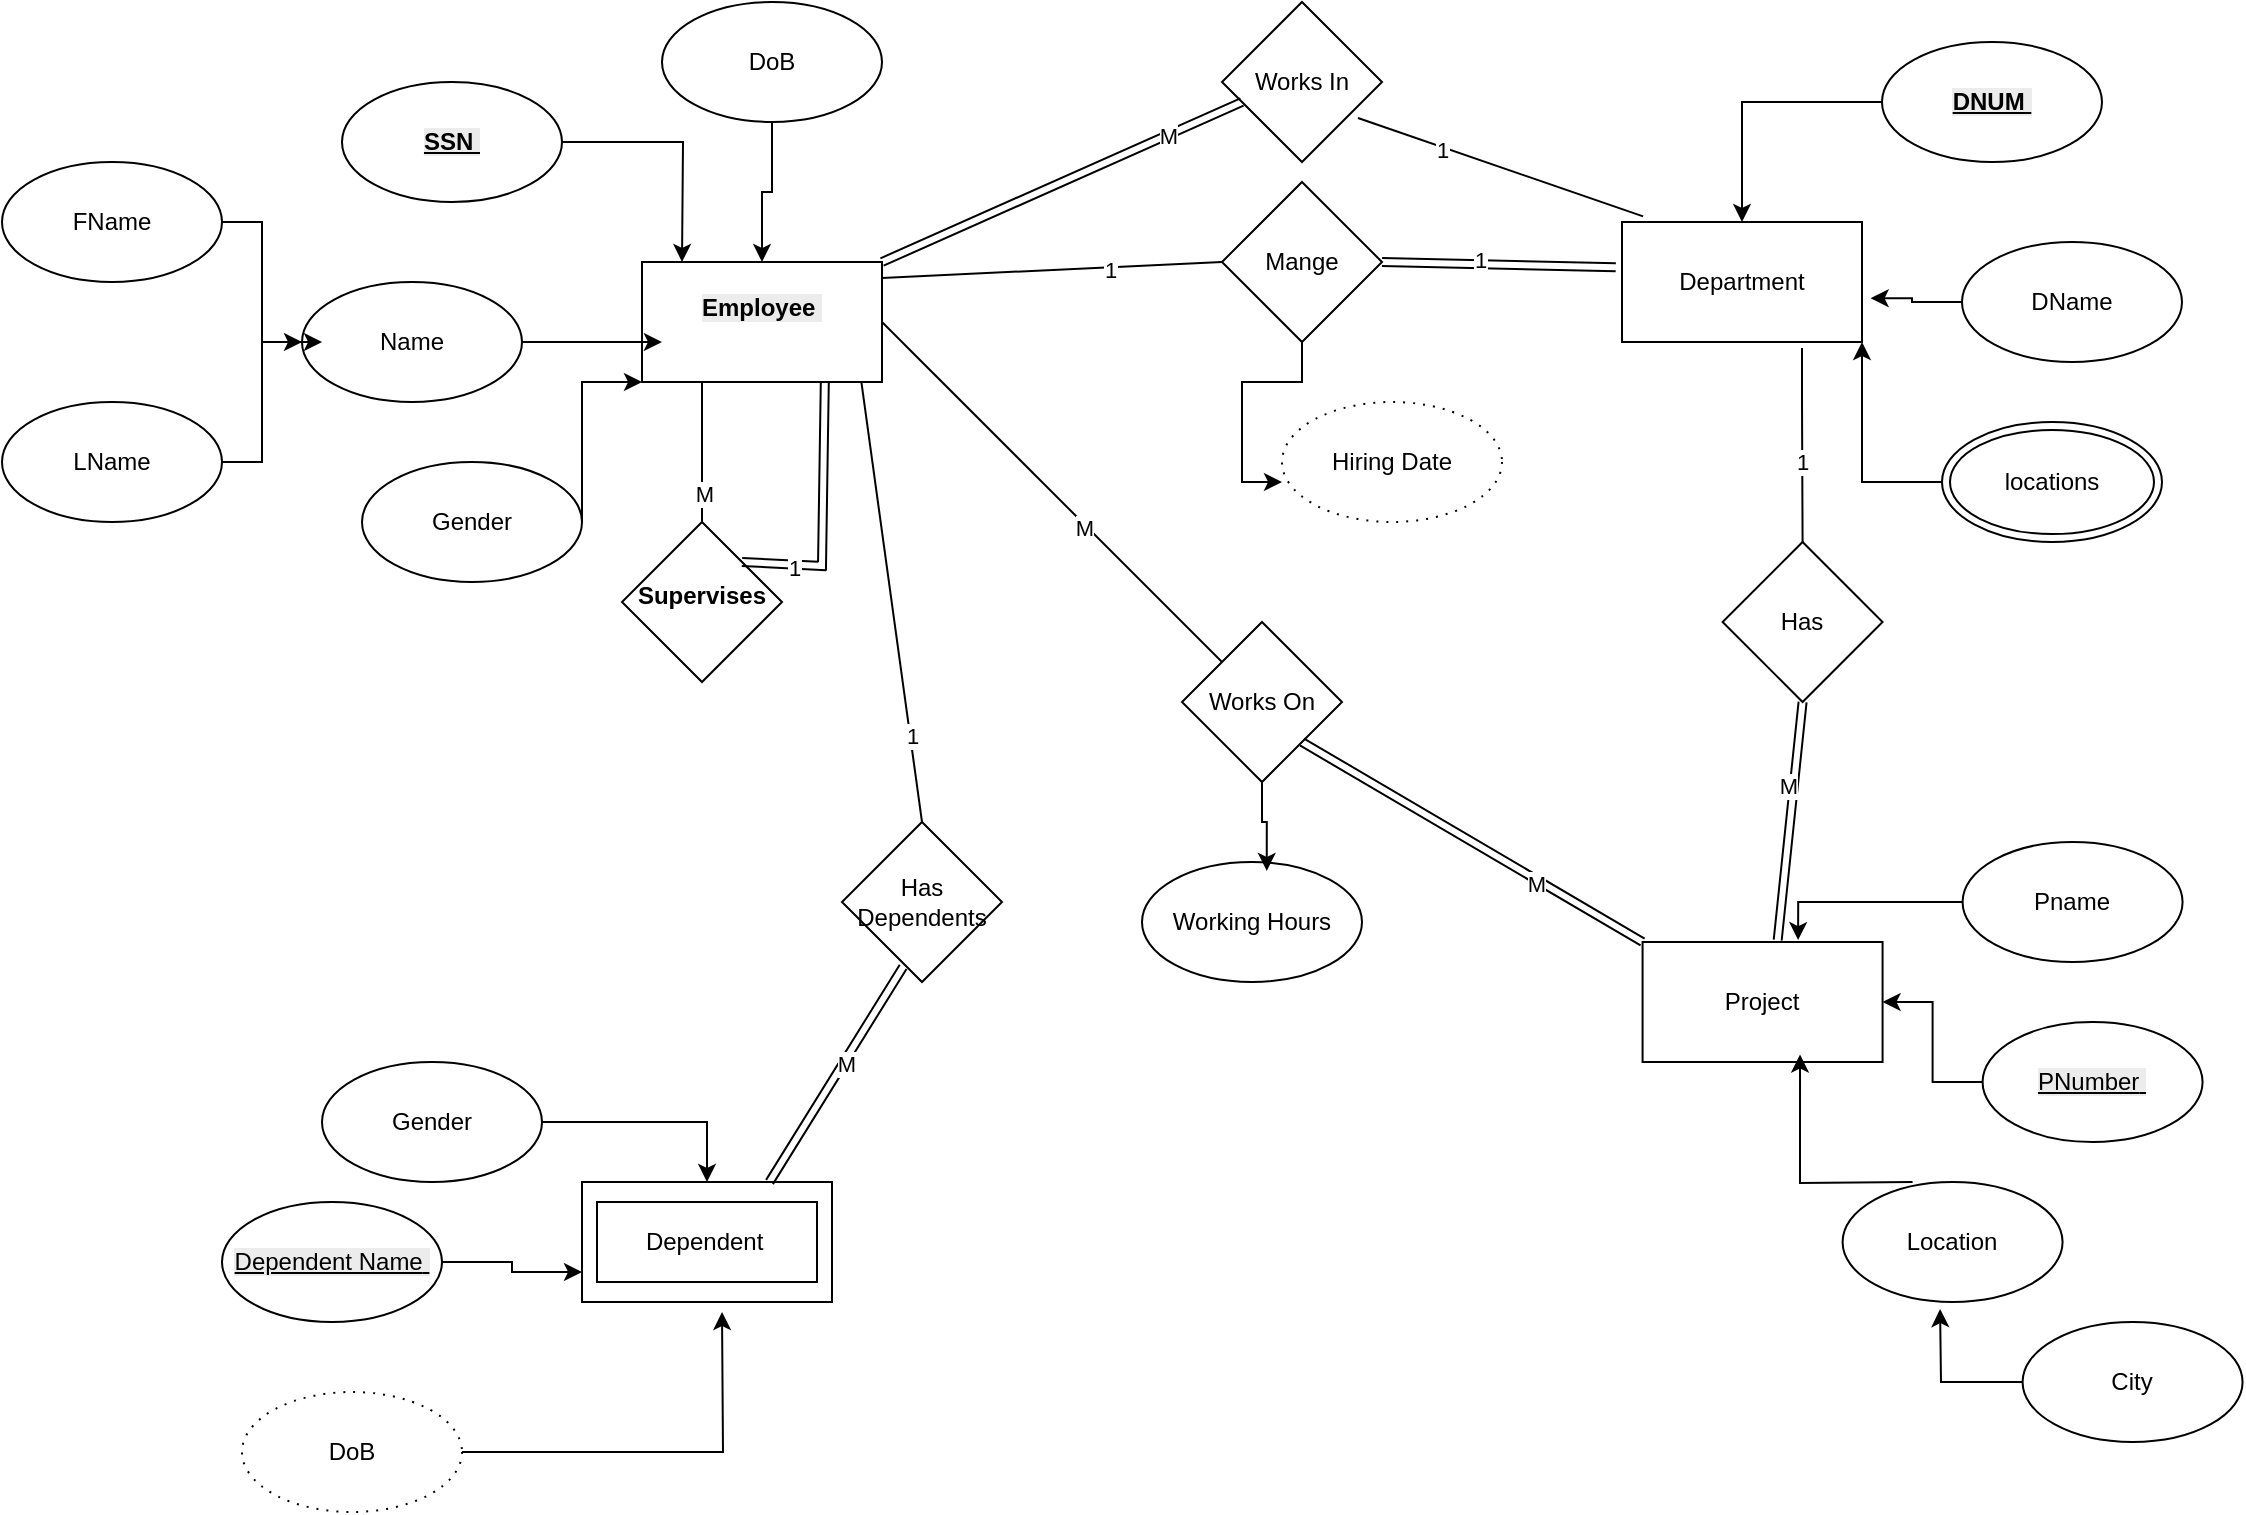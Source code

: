<mxfile version="26.2.14">
  <diagram id="R2lEEEUBdFMjLlhIrx00" name="Page-1">
    <mxGraphModel dx="1954" dy="622" grid="1" gridSize="10" guides="1" tooltips="1" connect="1" arrows="1" fold="1" page="1" pageScale="1" pageWidth="850" pageHeight="1100" math="0" shadow="0" extFonts="Permanent Marker^https://fonts.googleapis.com/css?family=Permanent+Marker">
      <root>
        <mxCell id="0" />
        <mxCell id="1" parent="0" />
        <mxCell id="DVsW5HRaYk_oVRqKMWnU-54" value="" style="shape=doubleRect;rounded=0;whiteSpace=wrap;html=1;" vertex="1" parent="1">
          <mxGeometry y="590" width="125" height="60" as="geometry" />
        </mxCell>
        <mxCell id="DVsW5HRaYk_oVRqKMWnU-56" value="Dependent&amp;nbsp;" style="rounded=0;whiteSpace=wrap;html=1;" vertex="1" parent="1">
          <mxGeometry x="7.5" y="600" width="110" height="40" as="geometry" />
        </mxCell>
        <mxCell id="DVsW5HRaYk_oVRqKMWnU-19" style="edgeStyle=orthogonalEdgeStyle;rounded=0;orthogonalLoop=1;jettySize=auto;html=1;" edge="1" parent="1" source="DVsW5HRaYk_oVRqKMWnU-14">
          <mxGeometry relative="1" as="geometry">
            <mxPoint x="50" y="130" as="targetPoint" />
          </mxGeometry>
        </mxCell>
        <mxCell id="DVsW5HRaYk_oVRqKMWnU-14" value="&lt;span style=&quot;color: rgb(0, 0, 0); font-family: Helvetica; font-size: 12px; font-style: normal; font-variant-ligatures: normal; font-variant-caps: normal; font-weight: 700; letter-spacing: normal; orphans: 2; text-align: left; text-indent: 0px; text-transform: none; widows: 2; word-spacing: 0px; -webkit-text-stroke-width: 0px; white-space: nowrap; background-color: rgb(236, 236, 236); text-decoration: underline; float: none; display: inline !important;&quot;&gt;SSN&amp;nbsp;&lt;/span&gt;" style="ellipse;whiteSpace=wrap;html=1;" vertex="1" parent="1">
          <mxGeometry x="-120" y="40" width="110" height="60" as="geometry" />
        </mxCell>
        <mxCell id="DVsW5HRaYk_oVRqKMWnU-15" value="&#xa;&lt;span style=&quot;color: rgb(0, 0, 0); font-family: Helvetica; font-size: 12px; font-style: normal; font-variant-ligatures: normal; font-variant-caps: normal; font-weight: 700; letter-spacing: normal; orphans: 2; text-align: center; text-indent: 0px; text-transform: none; widows: 2; word-spacing: 0px; -webkit-text-stroke-width: 0px; white-space: nowrap; background-color: rgb(236, 236, 236); text-decoration-thickness: initial; text-decoration-style: initial; text-decoration-color: initial; display: inline !important; float: none;&quot;&gt;Employee&amp;nbsp;&lt;/span&gt;&#xa;&#xa;" style="rounded=0;whiteSpace=wrap;html=1;" vertex="1" parent="1">
          <mxGeometry x="30" y="130" width="120" height="60" as="geometry" />
        </mxCell>
        <mxCell id="DVsW5HRaYk_oVRqKMWnU-18" value="&lt;span style=&quot;text-align: left; text-wrap-mode: nowrap;&quot;&gt;Name&lt;/span&gt;" style="ellipse;whiteSpace=wrap;html=1;" vertex="1" parent="1">
          <mxGeometry x="-140" y="140" width="110" height="60" as="geometry" />
        </mxCell>
        <mxCell id="DVsW5HRaYk_oVRqKMWnU-20" value="&lt;span style=&quot;text-align: left; text-wrap-mode: nowrap;&quot;&gt;LName&lt;/span&gt;" style="ellipse;whiteSpace=wrap;html=1;" vertex="1" parent="1">
          <mxGeometry x="-290" y="200" width="110" height="60" as="geometry" />
        </mxCell>
        <mxCell id="DVsW5HRaYk_oVRqKMWnU-23" style="edgeStyle=orthogonalEdgeStyle;rounded=0;orthogonalLoop=1;jettySize=auto;html=1;entryX=0;entryY=0.5;entryDx=0;entryDy=0;" edge="1" parent="1" source="DVsW5HRaYk_oVRqKMWnU-21" target="DVsW5HRaYk_oVRqKMWnU-18">
          <mxGeometry relative="1" as="geometry" />
        </mxCell>
        <mxCell id="DVsW5HRaYk_oVRqKMWnU-21" value="&lt;span style=&quot;text-align: left; text-wrap-mode: nowrap;&quot;&gt;FName&lt;/span&gt;" style="ellipse;whiteSpace=wrap;html=1;" vertex="1" parent="1">
          <mxGeometry x="-290" y="80" width="110" height="60" as="geometry" />
        </mxCell>
        <mxCell id="DVsW5HRaYk_oVRqKMWnU-24" style="edgeStyle=orthogonalEdgeStyle;rounded=0;orthogonalLoop=1;jettySize=auto;html=1;entryX=0.091;entryY=0.5;entryDx=0;entryDy=0;entryPerimeter=0;" edge="1" parent="1" source="DVsW5HRaYk_oVRqKMWnU-20" target="DVsW5HRaYk_oVRqKMWnU-18">
          <mxGeometry relative="1" as="geometry" />
        </mxCell>
        <mxCell id="DVsW5HRaYk_oVRqKMWnU-25" style="edgeStyle=orthogonalEdgeStyle;rounded=0;orthogonalLoop=1;jettySize=auto;html=1;entryX=0.083;entryY=0.667;entryDx=0;entryDy=0;entryPerimeter=0;" edge="1" parent="1" source="DVsW5HRaYk_oVRqKMWnU-18" target="DVsW5HRaYk_oVRqKMWnU-15">
          <mxGeometry relative="1" as="geometry" />
        </mxCell>
        <mxCell id="DVsW5HRaYk_oVRqKMWnU-27" style="edgeStyle=orthogonalEdgeStyle;rounded=0;orthogonalLoop=1;jettySize=auto;html=1;" edge="1" parent="1" source="DVsW5HRaYk_oVRqKMWnU-26">
          <mxGeometry relative="1" as="geometry">
            <mxPoint x="30" y="190" as="targetPoint" />
            <Array as="points">
              <mxPoint y="190" />
            </Array>
          </mxGeometry>
        </mxCell>
        <mxCell id="DVsW5HRaYk_oVRqKMWnU-26" value="&lt;span style=&quot;text-align: left; text-wrap-mode: nowrap;&quot;&gt;Gender&lt;/span&gt;" style="ellipse;whiteSpace=wrap;html=1;" vertex="1" parent="1">
          <mxGeometry x="-110" y="230" width="110" height="60" as="geometry" />
        </mxCell>
        <mxCell id="DVsW5HRaYk_oVRqKMWnU-31" style="edgeStyle=orthogonalEdgeStyle;rounded=0;orthogonalLoop=1;jettySize=auto;html=1;entryX=0.5;entryY=0;entryDx=0;entryDy=0;" edge="1" parent="1" source="DVsW5HRaYk_oVRqKMWnU-28" target="DVsW5HRaYk_oVRqKMWnU-15">
          <mxGeometry relative="1" as="geometry" />
        </mxCell>
        <mxCell id="DVsW5HRaYk_oVRqKMWnU-28" value="&lt;div style=&quot;text-align: left;&quot;&gt;&lt;span style=&quot;background-color: transparent; color: light-dark(rgb(0, 0, 0), rgb(255, 255, 255)); text-wrap-mode: nowrap;&quot;&gt;DoB&lt;/span&gt;&lt;/div&gt;" style="ellipse;whiteSpace=wrap;html=1;points=[[0,0,0,0,0],[0,0.5,0,0,0],[0,1,0,0,0],[0.5,0,0,0,0],[0.5,1,0,0,0],[1,0,0,0,0],[1,0.5,0,0,0],[1,1,0,0,0]];" vertex="1" parent="1">
          <mxGeometry x="40" width="110" height="60" as="geometry" />
        </mxCell>
        <mxCell id="DVsW5HRaYk_oVRqKMWnU-33" value="Department" style="rounded=0;whiteSpace=wrap;html=1;" vertex="1" parent="1">
          <mxGeometry x="520" y="110" width="120" height="60" as="geometry" />
        </mxCell>
        <mxCell id="DVsW5HRaYk_oVRqKMWnU-40" style="edgeStyle=orthogonalEdgeStyle;rounded=0;orthogonalLoop=1;jettySize=auto;html=1;entryX=0.5;entryY=0;entryDx=0;entryDy=0;" edge="1" parent="1" source="DVsW5HRaYk_oVRqKMWnU-34" target="DVsW5HRaYk_oVRqKMWnU-33">
          <mxGeometry relative="1" as="geometry" />
        </mxCell>
        <mxCell id="DVsW5HRaYk_oVRqKMWnU-34" value="&lt;span style=&quot;color: rgb(0, 0, 0); font-family: Helvetica; font-size: 12px; font-style: normal; font-variant-ligatures: normal; font-variant-caps: normal; font-weight: 700; letter-spacing: normal; orphans: 2; text-align: left; text-indent: 0px; text-transform: none; widows: 2; word-spacing: 0px; -webkit-text-stroke-width: 0px; white-space: nowrap; background-color: rgb(236, 236, 236); text-decoration: underline; float: none; display: inline !important;&quot;&gt;DNUM&amp;nbsp;&lt;/span&gt;" style="ellipse;whiteSpace=wrap;html=1;" vertex="1" parent="1">
          <mxGeometry x="650" y="20" width="110" height="60" as="geometry" />
        </mxCell>
        <mxCell id="DVsW5HRaYk_oVRqKMWnU-35" value="DName" style="ellipse;whiteSpace=wrap;html=1;" vertex="1" parent="1">
          <mxGeometry x="690" y="120" width="110" height="60" as="geometry" />
        </mxCell>
        <mxCell id="DVsW5HRaYk_oVRqKMWnU-36" value="locations" style="shape=doubleEllipse;whiteSpace=wrap;html=1;" vertex="1" parent="1">
          <mxGeometry x="680" y="210" width="110" height="60" as="geometry" />
        </mxCell>
        <mxCell id="DVsW5HRaYk_oVRqKMWnU-41" style="edgeStyle=orthogonalEdgeStyle;rounded=0;orthogonalLoop=1;jettySize=auto;html=1;entryX=1.036;entryY=0.635;entryDx=0;entryDy=0;entryPerimeter=0;" edge="1" parent="1" source="DVsW5HRaYk_oVRqKMWnU-35" target="DVsW5HRaYk_oVRqKMWnU-33">
          <mxGeometry relative="1" as="geometry" />
        </mxCell>
        <mxCell id="DVsW5HRaYk_oVRqKMWnU-42" style="edgeStyle=orthogonalEdgeStyle;rounded=0;orthogonalLoop=1;jettySize=auto;html=1;" edge="1" parent="1" source="DVsW5HRaYk_oVRqKMWnU-36">
          <mxGeometry relative="1" as="geometry">
            <mxPoint x="640" y="170" as="targetPoint" />
            <Array as="points">
              <mxPoint x="640" y="240" />
              <mxPoint x="640" y="171" />
            </Array>
          </mxGeometry>
        </mxCell>
        <mxCell id="DVsW5HRaYk_oVRqKMWnU-44" value="Project" style="rounded=0;whiteSpace=wrap;html=1;" vertex="1" parent="1">
          <mxGeometry x="530.29" y="470" width="120" height="60" as="geometry" />
        </mxCell>
        <mxCell id="DVsW5HRaYk_oVRqKMWnU-45" value="Pname" style="ellipse;whiteSpace=wrap;html=1;" vertex="1" parent="1">
          <mxGeometry x="690.29" y="420" width="110" height="60" as="geometry" />
        </mxCell>
        <mxCell id="DVsW5HRaYk_oVRqKMWnU-46" value="City" style="ellipse;whiteSpace=wrap;html=1;" vertex="1" parent="1">
          <mxGeometry x="720.29" y="660" width="110" height="60" as="geometry" />
        </mxCell>
        <mxCell id="DVsW5HRaYk_oVRqKMWnU-47" value="Location" style="ellipse;whiteSpace=wrap;html=1;" vertex="1" parent="1">
          <mxGeometry x="630.29" y="590" width="110" height="60" as="geometry" />
        </mxCell>
        <mxCell id="DVsW5HRaYk_oVRqKMWnU-51" style="edgeStyle=orthogonalEdgeStyle;rounded=0;orthogonalLoop=1;jettySize=auto;html=1;entryX=1;entryY=0.5;entryDx=0;entryDy=0;" edge="1" parent="1" source="DVsW5HRaYk_oVRqKMWnU-48" target="DVsW5HRaYk_oVRqKMWnU-44">
          <mxGeometry relative="1" as="geometry" />
        </mxCell>
        <mxCell id="DVsW5HRaYk_oVRqKMWnU-48" value="&lt;span style=&quot;color: rgb(0, 0, 0); font-family: Helvetica; font-size: 12px; font-style: normal; font-variant-ligatures: normal; font-variant-caps: normal; font-weight: 700; letter-spacing: normal; orphans: 2; text-align: left; text-indent: 0px; text-transform: none; widows: 2; word-spacing: 0px; -webkit-text-stroke-width: 0px; white-space: nowrap; background-color: rgb(236, 236, 236); text-decoration: underline; float: none; display: inline !important;&quot;&gt;&lt;span style=&quot;font-weight: 400; text-align: center; text-wrap-mode: wrap;&quot;&gt;PNumber&lt;/span&gt;&amp;nbsp;&lt;/span&gt;" style="ellipse;whiteSpace=wrap;html=1;" vertex="1" parent="1">
          <mxGeometry x="700.29" y="510" width="110" height="60" as="geometry" />
        </mxCell>
        <mxCell id="DVsW5HRaYk_oVRqKMWnU-50" style="edgeStyle=orthogonalEdgeStyle;rounded=0;orthogonalLoop=1;jettySize=auto;html=1;entryX=0.648;entryY=-0.016;entryDx=0;entryDy=0;entryPerimeter=0;" edge="1" parent="1" source="DVsW5HRaYk_oVRqKMWnU-45" target="DVsW5HRaYk_oVRqKMWnU-44">
          <mxGeometry relative="1" as="geometry" />
        </mxCell>
        <mxCell id="DVsW5HRaYk_oVRqKMWnU-52" style="edgeStyle=orthogonalEdgeStyle;rounded=0;orthogonalLoop=1;jettySize=auto;html=1;entryX=0.656;entryY=0.938;entryDx=0;entryDy=0;entryPerimeter=0;" edge="1" parent="1" target="DVsW5HRaYk_oVRqKMWnU-44">
          <mxGeometry relative="1" as="geometry">
            <mxPoint x="665.29" y="590" as="sourcePoint" />
          </mxGeometry>
        </mxCell>
        <mxCell id="DVsW5HRaYk_oVRqKMWnU-53" style="edgeStyle=orthogonalEdgeStyle;rounded=0;orthogonalLoop=1;jettySize=auto;html=1;entryX=0.625;entryY=1.059;entryDx=0;entryDy=0;entryPerimeter=0;" edge="1" parent="1" source="DVsW5HRaYk_oVRqKMWnU-46">
          <mxGeometry relative="1" as="geometry">
            <mxPoint x="679.04" y="653.54" as="targetPoint" />
          </mxGeometry>
        </mxCell>
        <mxCell id="DVsW5HRaYk_oVRqKMWnU-61" style="edgeStyle=orthogonalEdgeStyle;rounded=0;orthogonalLoop=1;jettySize=auto;html=1;entryX=0.5;entryY=0;entryDx=0;entryDy=0;" edge="1" parent="1" source="DVsW5HRaYk_oVRqKMWnU-57" target="DVsW5HRaYk_oVRqKMWnU-54">
          <mxGeometry relative="1" as="geometry" />
        </mxCell>
        <mxCell id="DVsW5HRaYk_oVRqKMWnU-57" value="Gender" style="ellipse;whiteSpace=wrap;html=1;" vertex="1" parent="1">
          <mxGeometry x="-130" y="530" width="110" height="60" as="geometry" />
        </mxCell>
        <mxCell id="DVsW5HRaYk_oVRqKMWnU-62" style="edgeStyle=orthogonalEdgeStyle;rounded=0;orthogonalLoop=1;jettySize=auto;html=1;entryX=0;entryY=0.75;entryDx=0;entryDy=0;" edge="1" parent="1" source="DVsW5HRaYk_oVRqKMWnU-58" target="DVsW5HRaYk_oVRqKMWnU-54">
          <mxGeometry relative="1" as="geometry" />
        </mxCell>
        <mxCell id="DVsW5HRaYk_oVRqKMWnU-58" value="&lt;span style=&quot;color: rgb(0, 0, 0); font-family: Helvetica; font-size: 12px; font-style: normal; font-variant-ligatures: normal; font-variant-caps: normal; font-weight: 700; letter-spacing: normal; orphans: 2; text-align: left; text-indent: 0px; text-transform: none; widows: 2; word-spacing: 0px; -webkit-text-stroke-width: 0px; white-space: nowrap; background-color: rgb(236, 236, 236); text-decoration: underline; float: none; display: inline !important;&quot;&gt;&lt;span style=&quot;font-weight: 400; text-align: center; text-wrap-mode: wrap;&quot;&gt;Dependent Name&lt;/span&gt;&amp;nbsp;&lt;/span&gt;" style="ellipse;whiteSpace=wrap;html=1;" vertex="1" parent="1">
          <mxGeometry x="-180" y="600" width="110" height="60" as="geometry" />
        </mxCell>
        <mxCell id="DVsW5HRaYk_oVRqKMWnU-63" style="edgeStyle=orthogonalEdgeStyle;rounded=0;orthogonalLoop=1;jettySize=auto;html=1;" edge="1" parent="1" source="DVsW5HRaYk_oVRqKMWnU-60">
          <mxGeometry relative="1" as="geometry">
            <mxPoint x="70" y="655" as="targetPoint" />
          </mxGeometry>
        </mxCell>
        <mxCell id="DVsW5HRaYk_oVRqKMWnU-60" value="&lt;div style=&quot;text-align: left;&quot;&gt;&lt;span style=&quot;background-color: transparent; color: light-dark(rgb(0, 0, 0), rgb(255, 255, 255)); text-wrap-mode: nowrap;&quot;&gt;DoB&lt;/span&gt;&lt;/div&gt;" style="ellipse;whiteSpace=wrap;html=1;dashed=1;dashPattern=1 4;points=[[0,0,0,0,0],[0,0.5,0,0,0],[0,1,0,0,0],[0.5,0,0,0,0],[0.5,1,0,0,0],[1,0,0,0,0],[1,0.5,0,0,0],[1,1,0,0,0]];" vertex="1" parent="1">
          <mxGeometry x="-170" y="695" width="110" height="60" as="geometry" />
        </mxCell>
        <mxCell id="DVsW5HRaYk_oVRqKMWnU-67" value="Works On" style="rhombus;whiteSpace=wrap;html=1;" vertex="1" parent="1">
          <mxGeometry x="300" y="310" width="80" height="80" as="geometry" />
        </mxCell>
        <mxCell id="DVsW5HRaYk_oVRqKMWnU-68" value="" style="endArrow=none;html=1;rounded=0;entryX=0;entryY=0;entryDx=0;entryDy=0;exitX=1;exitY=1;exitDx=0;exitDy=0;shape=link;" edge="1" parent="1" source="DVsW5HRaYk_oVRqKMWnU-67" target="DVsW5HRaYk_oVRqKMWnU-44">
          <mxGeometry width="50" height="50" relative="1" as="geometry">
            <mxPoint x="465" y="320" as="sourcePoint" />
            <mxPoint x="515" y="270" as="targetPoint" />
          </mxGeometry>
        </mxCell>
        <mxCell id="DVsW5HRaYk_oVRqKMWnU-85" value="M" style="edgeLabel;html=1;align=center;verticalAlign=middle;resizable=0;points=[];" vertex="1" connectable="0" parent="DVsW5HRaYk_oVRqKMWnU-68">
          <mxGeometry x="0.381" y="-2" relative="1" as="geometry">
            <mxPoint as="offset" />
          </mxGeometry>
        </mxCell>
        <mxCell id="DVsW5HRaYk_oVRqKMWnU-69" value="" style="endArrow=none;html=1;rounded=0;exitX=1;exitY=0.5;exitDx=0;exitDy=0;" edge="1" parent="1" source="DVsW5HRaYk_oVRqKMWnU-15" target="DVsW5HRaYk_oVRqKMWnU-67">
          <mxGeometry width="50" height="50" relative="1" as="geometry">
            <mxPoint x="290" y="250" as="sourcePoint" />
            <mxPoint x="380" y="310" as="targetPoint" />
          </mxGeometry>
        </mxCell>
        <mxCell id="DVsW5HRaYk_oVRqKMWnU-86" value="M" style="edgeLabel;html=1;align=center;verticalAlign=middle;resizable=0;points=[];" vertex="1" connectable="0" parent="DVsW5HRaYk_oVRqKMWnU-69">
          <mxGeometry x="0.203" y="-1" relative="1" as="geometry">
            <mxPoint x="-1" as="offset" />
          </mxGeometry>
        </mxCell>
        <mxCell id="DVsW5HRaYk_oVRqKMWnU-70" value="Mange" style="rhombus;whiteSpace=wrap;html=1;" vertex="1" parent="1">
          <mxGeometry x="320" y="90" width="80" height="80" as="geometry" />
        </mxCell>
        <mxCell id="DVsW5HRaYk_oVRqKMWnU-72" value="" style="endArrow=none;html=1;rounded=0;entryX=0;entryY=0.5;entryDx=0;entryDy=0;" edge="1" parent="1" target="DVsW5HRaYk_oVRqKMWnU-70">
          <mxGeometry width="50" height="50" relative="1" as="geometry">
            <mxPoint x="150" y="138" as="sourcePoint" />
            <mxPoint x="272" y="142" as="targetPoint" />
          </mxGeometry>
        </mxCell>
        <mxCell id="DVsW5HRaYk_oVRqKMWnU-99" value="1" style="edgeLabel;html=1;align=center;verticalAlign=middle;resizable=0;points=[];" vertex="1" connectable="0" parent="DVsW5HRaYk_oVRqKMWnU-72">
          <mxGeometry x="0.331" y="-1" relative="1" as="geometry">
            <mxPoint as="offset" />
          </mxGeometry>
        </mxCell>
        <mxCell id="DVsW5HRaYk_oVRqKMWnU-73" value="Has Dependents" style="rhombus;whiteSpace=wrap;html=1;" vertex="1" parent="1">
          <mxGeometry x="130" y="410" width="80" height="80" as="geometry" />
        </mxCell>
        <mxCell id="DVsW5HRaYk_oVRqKMWnU-74" value="" style="endArrow=none;html=1;rounded=0;entryX=0.914;entryY=0.999;entryDx=0;entryDy=0;entryPerimeter=0;" edge="1" parent="1" target="DVsW5HRaYk_oVRqKMWnU-15">
          <mxGeometry width="50" height="50" relative="1" as="geometry">
            <mxPoint x="170" y="410" as="sourcePoint" />
            <mxPoint x="220" y="360" as="targetPoint" />
          </mxGeometry>
        </mxCell>
        <mxCell id="DVsW5HRaYk_oVRqKMWnU-90" value="1" style="edgeLabel;html=1;align=center;verticalAlign=middle;resizable=0;points=[];" vertex="1" connectable="0" parent="DVsW5HRaYk_oVRqKMWnU-74">
          <mxGeometry x="-0.604" y="-1" relative="1" as="geometry">
            <mxPoint as="offset" />
          </mxGeometry>
        </mxCell>
        <mxCell id="DVsW5HRaYk_oVRqKMWnU-76" value="Works In" style="rhombus;whiteSpace=wrap;html=1;" vertex="1" parent="1">
          <mxGeometry x="320" width="80" height="80" as="geometry" />
        </mxCell>
        <mxCell id="DVsW5HRaYk_oVRqKMWnU-77" value="" style="endArrow=none;html=1;rounded=0;exitX=1;exitY=0;exitDx=0;exitDy=0;entryX=0.088;entryY=-0.047;entryDx=0;entryDy=0;entryPerimeter=0;" edge="1" parent="1" target="DVsW5HRaYk_oVRqKMWnU-33">
          <mxGeometry width="50" height="50" relative="1" as="geometry">
            <mxPoint x="388" y="58" as="sourcePoint" />
            <mxPoint x="530" y="100" as="targetPoint" />
          </mxGeometry>
        </mxCell>
        <mxCell id="DVsW5HRaYk_oVRqKMWnU-88" value="1" style="edgeLabel;html=1;align=center;verticalAlign=middle;resizable=0;points=[];" vertex="1" connectable="0" parent="DVsW5HRaYk_oVRqKMWnU-77">
          <mxGeometry x="-0.417" y="-1" relative="1" as="geometry">
            <mxPoint as="offset" />
          </mxGeometry>
        </mxCell>
        <mxCell id="DVsW5HRaYk_oVRqKMWnU-78" value="" style="shape=link;html=1;rounded=0;exitX=1;exitY=0;exitDx=0;exitDy=0;" edge="1" parent="1" source="DVsW5HRaYk_oVRqKMWnU-15">
          <mxGeometry width="100" relative="1" as="geometry">
            <mxPoint x="240" y="49.5" as="sourcePoint" />
            <mxPoint x="330" y="50" as="targetPoint" />
          </mxGeometry>
        </mxCell>
        <mxCell id="DVsW5HRaYk_oVRqKMWnU-87" value="M" style="edgeLabel;html=1;align=center;verticalAlign=middle;resizable=0;points=[];" vertex="1" connectable="0" parent="DVsW5HRaYk_oVRqKMWnU-78">
          <mxGeometry x="0.578" y="-1" relative="1" as="geometry">
            <mxPoint y="-1" as="offset" />
          </mxGeometry>
        </mxCell>
        <mxCell id="DVsW5HRaYk_oVRqKMWnU-79" value="&lt;div style=&quot;text-align: left;&quot;&gt;&lt;span style=&quot;background-color: transparent; color: light-dark(rgb(0, 0, 0), rgb(255, 255, 255)); text-wrap-mode: nowrap;&quot;&gt;Hiring Date&lt;/span&gt;&lt;/div&gt;" style="ellipse;whiteSpace=wrap;html=1;dashed=1;dashPattern=1 4;points=[[0,0,0,0,0],[0,0.5,0,0,0],[0,1,0,0,0],[0.5,0,0,0,0],[0.5,1,0,0,0],[1,0,0,0,0],[1,0.5,0,0,0],[1,1,0,0,0]];" vertex="1" parent="1">
          <mxGeometry x="350" y="200" width="110" height="60" as="geometry" />
        </mxCell>
        <mxCell id="DVsW5HRaYk_oVRqKMWnU-82" style="edgeStyle=orthogonalEdgeStyle;rounded=0;orthogonalLoop=1;jettySize=auto;html=1;entryX=0;entryY=0.667;entryDx=0;entryDy=0;entryPerimeter=0;" edge="1" parent="1" source="DVsW5HRaYk_oVRqKMWnU-70" target="DVsW5HRaYk_oVRqKMWnU-79">
          <mxGeometry relative="1" as="geometry" />
        </mxCell>
        <mxCell id="DVsW5HRaYk_oVRqKMWnU-83" value="Working Hours" style="ellipse;whiteSpace=wrap;html=1;" vertex="1" parent="1">
          <mxGeometry x="280" y="430" width="110" height="60" as="geometry" />
        </mxCell>
        <mxCell id="DVsW5HRaYk_oVRqKMWnU-84" style="edgeStyle=orthogonalEdgeStyle;rounded=0;orthogonalLoop=1;jettySize=auto;html=1;entryX=0.567;entryY=0.074;entryDx=0;entryDy=0;entryPerimeter=0;" edge="1" parent="1" source="DVsW5HRaYk_oVRqKMWnU-67" target="DVsW5HRaYk_oVRqKMWnU-83">
          <mxGeometry relative="1" as="geometry" />
        </mxCell>
        <mxCell id="DVsW5HRaYk_oVRqKMWnU-89" value="" style="endArrow=none;html=1;rounded=0;exitX=0.75;exitY=0;exitDx=0;exitDy=0;shape=link;entryX=0.382;entryY=0.905;entryDx=0;entryDy=0;entryPerimeter=0;" edge="1" parent="1" source="DVsW5HRaYk_oVRqKMWnU-54" target="DVsW5HRaYk_oVRqKMWnU-73">
          <mxGeometry width="50" height="50" relative="1" as="geometry">
            <mxPoint x="100" y="580" as="sourcePoint" />
            <mxPoint x="150" y="490" as="targetPoint" />
          </mxGeometry>
        </mxCell>
        <mxCell id="DVsW5HRaYk_oVRqKMWnU-91" value="M" style="edgeLabel;html=1;align=center;verticalAlign=middle;resizable=0;points=[];" vertex="1" connectable="0" parent="DVsW5HRaYk_oVRqKMWnU-89">
          <mxGeometry x="0.112" y="-1" relative="1" as="geometry">
            <mxPoint as="offset" />
          </mxGeometry>
        </mxCell>
        <mxCell id="DVsW5HRaYk_oVRqKMWnU-92" value="&lt;table&gt;&lt;tbody&gt;&lt;tr&gt;&lt;td data-col-size=&quot;sm&quot; data-end=&quot;1105&quot; data-start=&quot;1082&quot;&gt;&lt;strong data-end=&quot;1098&quot; data-start=&quot;1084&quot;&gt;Supervises&lt;/strong&gt;&lt;/td&gt;&lt;/tr&gt;&lt;/tbody&gt;&lt;/table&gt;&lt;table&gt;&lt;tbody&gt;&lt;tr&gt;&lt;td data-end=&quot;1133&quot; data-start=&quot;1105&quot; data-col-size=&quot;sm&quot;&gt;&lt;/td&gt;&lt;/tr&gt;&lt;/tbody&gt;&lt;/table&gt;" style="rhombus;whiteSpace=wrap;html=1;" vertex="1" parent="1">
          <mxGeometry x="20" y="260" width="80" height="80" as="geometry" />
        </mxCell>
        <mxCell id="DVsW5HRaYk_oVRqKMWnU-93" value="" style="endArrow=none;html=1;rounded=0;exitX=0.5;exitY=0;exitDx=0;exitDy=0;" edge="1" parent="1" source="DVsW5HRaYk_oVRqKMWnU-92">
          <mxGeometry width="50" height="50" relative="1" as="geometry">
            <mxPoint x="100" y="410" as="sourcePoint" />
            <mxPoint x="60" y="190" as="targetPoint" />
          </mxGeometry>
        </mxCell>
        <mxCell id="DVsW5HRaYk_oVRqKMWnU-94" value="M" style="edgeLabel;html=1;align=center;verticalAlign=middle;resizable=0;points=[];" vertex="1" connectable="0" parent="DVsW5HRaYk_oVRqKMWnU-93">
          <mxGeometry x="-0.604" y="-1" relative="1" as="geometry">
            <mxPoint as="offset" />
          </mxGeometry>
        </mxCell>
        <mxCell id="DVsW5HRaYk_oVRqKMWnU-95" value="" style="endArrow=none;html=1;rounded=0;exitX=1;exitY=0;exitDx=0;exitDy=0;entryX=0.595;entryY=0.968;entryDx=0;entryDy=0;entryPerimeter=0;shape=link;" edge="1" parent="1" source="DVsW5HRaYk_oVRqKMWnU-92">
          <mxGeometry width="50" height="50" relative="1" as="geometry">
            <mxPoint x="100" y="281.92" as="sourcePoint" />
            <mxPoint x="121.4" y="190.0" as="targetPoint" />
            <Array as="points">
              <mxPoint x="120" y="282" />
            </Array>
          </mxGeometry>
        </mxCell>
        <mxCell id="DVsW5HRaYk_oVRqKMWnU-96" value="1" style="edgeLabel;html=1;align=center;verticalAlign=middle;resizable=0;points=[];" vertex="1" connectable="0" parent="DVsW5HRaYk_oVRqKMWnU-95">
          <mxGeometry x="-0.604" y="-1" relative="1" as="geometry">
            <mxPoint as="offset" />
          </mxGeometry>
        </mxCell>
        <mxCell id="DVsW5HRaYk_oVRqKMWnU-97" value="" style="shape=link;html=1;rounded=0;exitX=1;exitY=0.5;exitDx=0;exitDy=0;entryX=-0.026;entryY=0.377;entryDx=0;entryDy=0;entryPerimeter=0;" edge="1" parent="1" source="DVsW5HRaYk_oVRqKMWnU-70" target="DVsW5HRaYk_oVRqKMWnU-33">
          <mxGeometry width="100" relative="1" as="geometry">
            <mxPoint x="390" y="120" as="sourcePoint" />
            <mxPoint x="510" y="140" as="targetPoint" />
          </mxGeometry>
        </mxCell>
        <mxCell id="DVsW5HRaYk_oVRqKMWnU-98" value="1" style="edgeLabel;html=1;align=center;verticalAlign=middle;resizable=0;points=[];" vertex="1" connectable="0" parent="DVsW5HRaYk_oVRqKMWnU-97">
          <mxGeometry x="-0.159" y="2" relative="1" as="geometry">
            <mxPoint as="offset" />
          </mxGeometry>
        </mxCell>
        <mxCell id="DVsW5HRaYk_oVRqKMWnU-105" value="Has" style="rhombus;whiteSpace=wrap;html=1;" vertex="1" parent="1">
          <mxGeometry x="570.29" y="270" width="80" height="80" as="geometry" />
        </mxCell>
        <mxCell id="DVsW5HRaYk_oVRqKMWnU-106" value="" style="shape=link;html=1;rounded=0;entryX=0.563;entryY=-0.016;entryDx=0;entryDy=0;entryPerimeter=0;exitX=0.5;exitY=1;exitDx=0;exitDy=0;" edge="1" parent="1" source="DVsW5HRaYk_oVRqKMWnU-105" target="DVsW5HRaYk_oVRqKMWnU-44">
          <mxGeometry width="100" relative="1" as="geometry">
            <mxPoint x="620.29" y="340" as="sourcePoint" />
            <mxPoint x="720.29" y="340" as="targetPoint" />
          </mxGeometry>
        </mxCell>
        <mxCell id="DVsW5HRaYk_oVRqKMWnU-110" value="M" style="edgeLabel;html=1;align=center;verticalAlign=middle;resizable=0;points=[];" vertex="1" connectable="0" parent="DVsW5HRaYk_oVRqKMWnU-106">
          <mxGeometry x="-0.286" y="-3" relative="1" as="geometry">
            <mxPoint as="offset" />
          </mxGeometry>
        </mxCell>
        <mxCell id="DVsW5HRaYk_oVRqKMWnU-107" value="" style="endArrow=none;html=1;rounded=0;entryX=0.5;entryY=0;entryDx=0;entryDy=0;" edge="1" parent="1" target="DVsW5HRaYk_oVRqKMWnU-105">
          <mxGeometry width="50" height="50" relative="1" as="geometry">
            <mxPoint x="610" y="173" as="sourcePoint" />
            <mxPoint x="546" y="256" as="targetPoint" />
            <Array as="points">
              <mxPoint x="610" y="200" />
            </Array>
          </mxGeometry>
        </mxCell>
        <mxCell id="DVsW5HRaYk_oVRqKMWnU-108" value="1" style="edgeLabel;html=1;align=center;verticalAlign=middle;resizable=0;points=[];" vertex="1" connectable="0" parent="DVsW5HRaYk_oVRqKMWnU-107">
          <mxGeometry x="0.162" relative="1" as="geometry">
            <mxPoint as="offset" />
          </mxGeometry>
        </mxCell>
      </root>
    </mxGraphModel>
  </diagram>
</mxfile>
